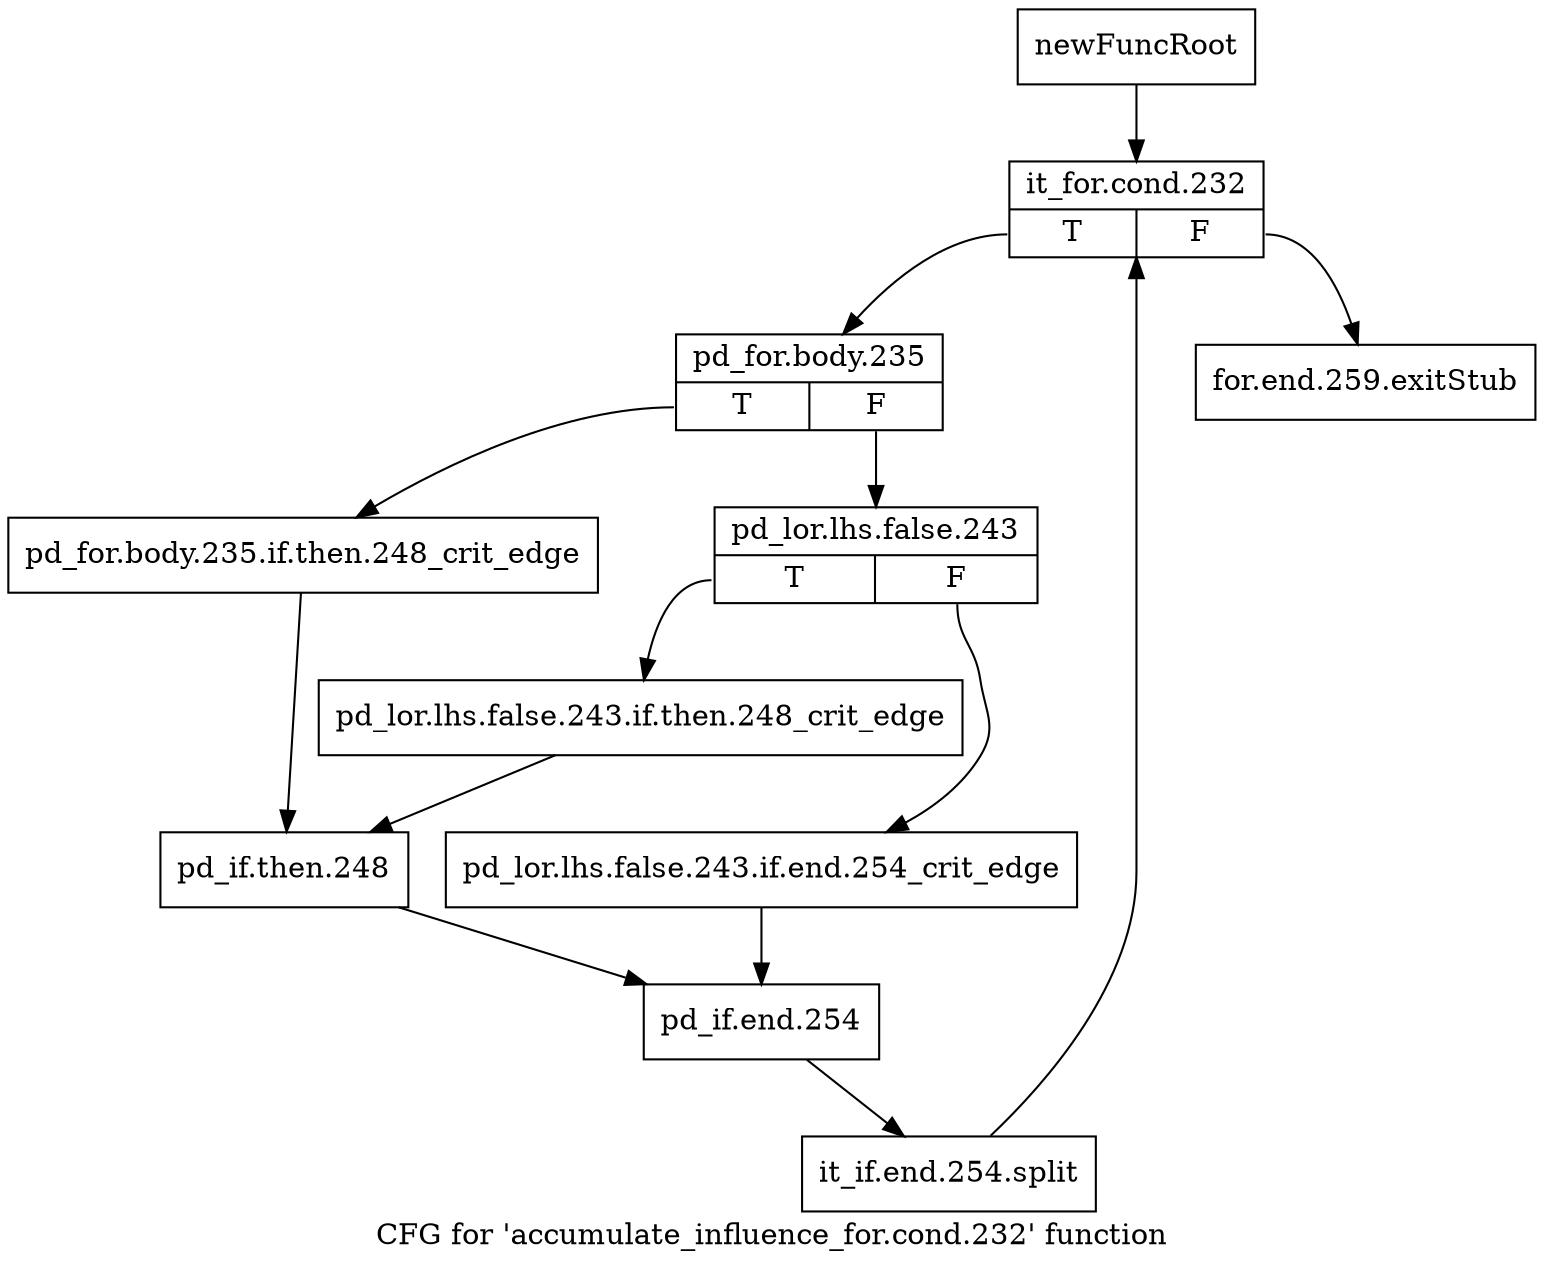 digraph "CFG for 'accumulate_influence_for.cond.232' function" {
	label="CFG for 'accumulate_influence_for.cond.232' function";

	Node0x3ff19a0 [shape=record,label="{newFuncRoot}"];
	Node0x3ff19a0 -> Node0x400dd00;
	Node0x400dcb0 [shape=record,label="{for.end.259.exitStub}"];
	Node0x400dd00 [shape=record,label="{it_for.cond.232|{<s0>T|<s1>F}}"];
	Node0x400dd00:s0 -> Node0x400dd50;
	Node0x400dd00:s1 -> Node0x400dcb0;
	Node0x400dd50 [shape=record,label="{pd_for.body.235|{<s0>T|<s1>F}}"];
	Node0x400dd50:s0 -> Node0x400de90;
	Node0x400dd50:s1 -> Node0x400dda0;
	Node0x400dda0 [shape=record,label="{pd_lor.lhs.false.243|{<s0>T|<s1>F}}"];
	Node0x400dda0:s0 -> Node0x400de40;
	Node0x400dda0:s1 -> Node0x400ddf0;
	Node0x400ddf0 [shape=record,label="{pd_lor.lhs.false.243.if.end.254_crit_edge}"];
	Node0x400ddf0 -> Node0x400df30;
	Node0x400de40 [shape=record,label="{pd_lor.lhs.false.243.if.then.248_crit_edge}"];
	Node0x400de40 -> Node0x400dee0;
	Node0x400de90 [shape=record,label="{pd_for.body.235.if.then.248_crit_edge}"];
	Node0x400de90 -> Node0x400dee0;
	Node0x400dee0 [shape=record,label="{pd_if.then.248}"];
	Node0x400dee0 -> Node0x400df30;
	Node0x400df30 [shape=record,label="{pd_if.end.254}"];
	Node0x400df30 -> Node0x50628c0;
	Node0x50628c0 [shape=record,label="{it_if.end.254.split}"];
	Node0x50628c0 -> Node0x400dd00;
}
